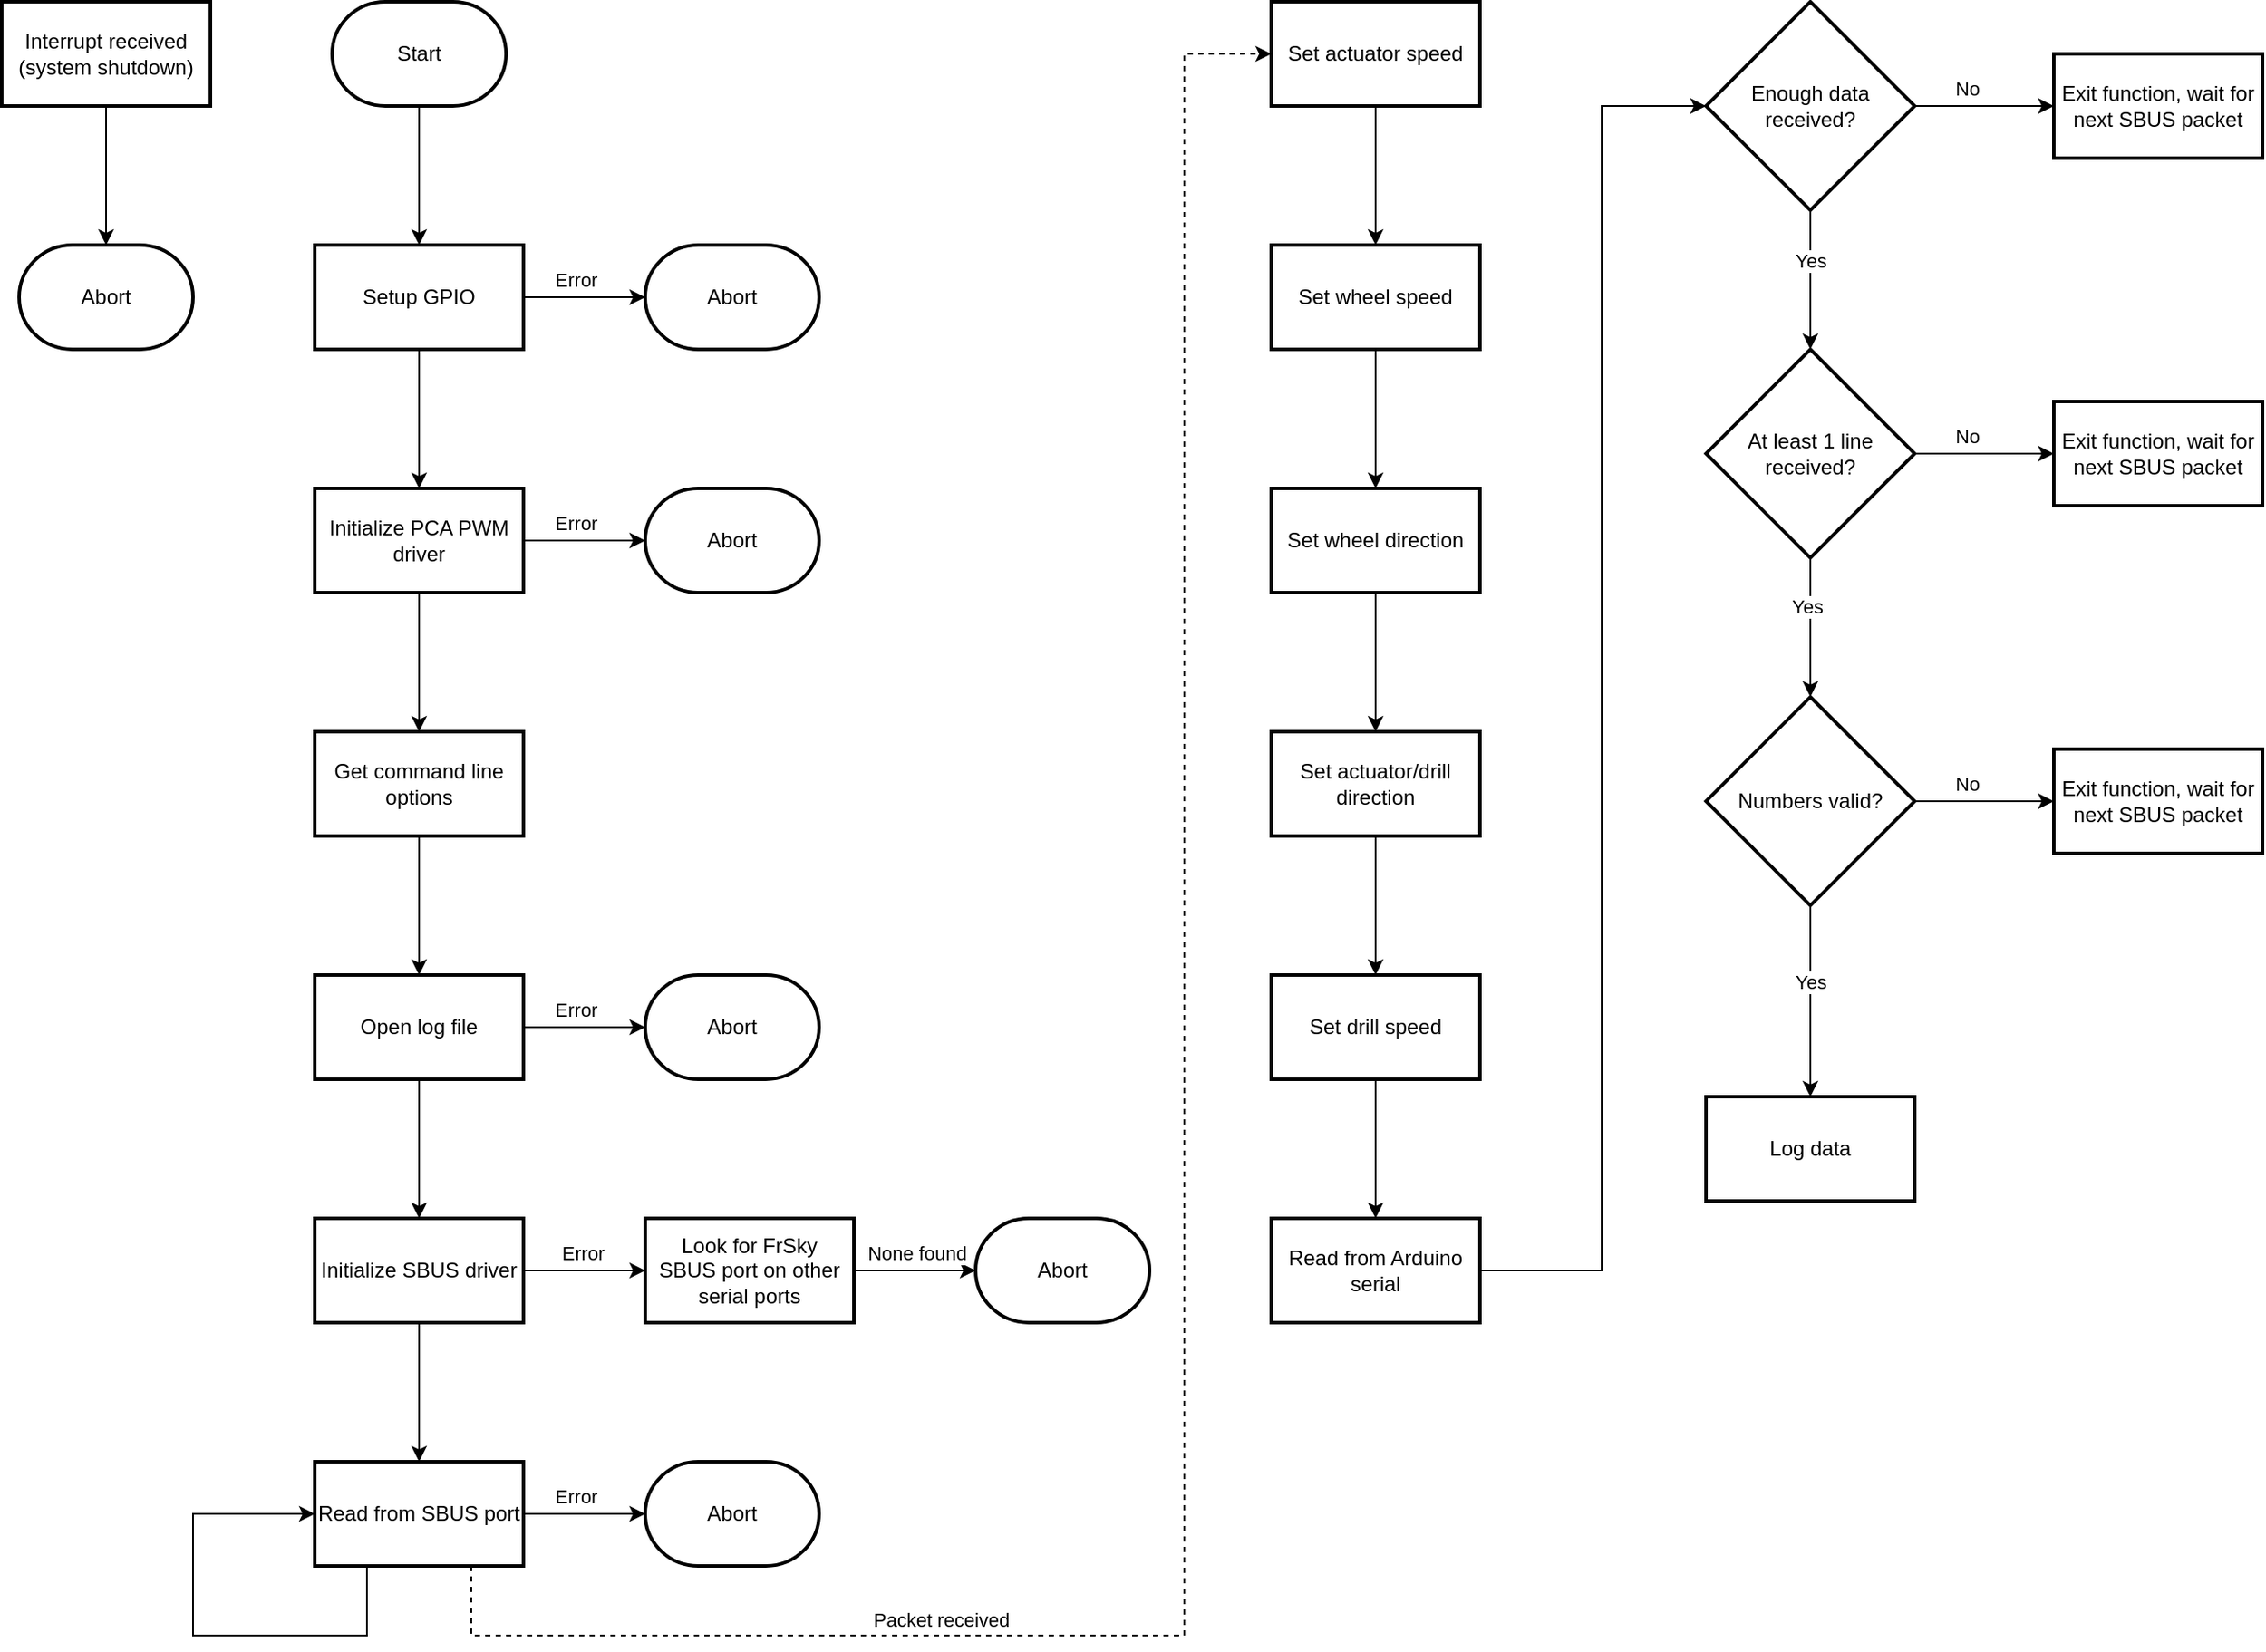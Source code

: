 <mxfile version="14.5.1" type="github">
  <diagram id="C5RBs43oDa-KdzZeNtuy" name="Page-1">
    <mxGraphModel dx="1576" dy="977" grid="0" gridSize="10" guides="1" tooltips="1" connect="1" arrows="1" fold="1" page="0" pageScale="1" pageWidth="827" pageHeight="1169" math="0" shadow="0">
      <root>
        <mxCell id="WIyWlLk6GJQsqaUBKTNV-0" />
        <mxCell id="WIyWlLk6GJQsqaUBKTNV-1" parent="WIyWlLk6GJQsqaUBKTNV-0" />
        <mxCell id="wYmPSbE5QTE6Oiyz23wc-6" value="" style="edgeStyle=orthogonalEdgeStyle;rounded=0;orthogonalLoop=1;jettySize=auto;html=1;" edge="1" parent="WIyWlLk6GJQsqaUBKTNV-1" source="wYmPSbE5QTE6Oiyz23wc-2" target="wYmPSbE5QTE6Oiyz23wc-5">
          <mxGeometry relative="1" as="geometry" />
        </mxCell>
        <mxCell id="wYmPSbE5QTE6Oiyz23wc-2" value="Start" style="strokeWidth=2;html=1;shape=mxgraph.flowchart.terminator;whiteSpace=wrap;" vertex="1" parent="WIyWlLk6GJQsqaUBKTNV-1">
          <mxGeometry x="200" y="120" width="100" height="60" as="geometry" />
        </mxCell>
        <mxCell id="wYmPSbE5QTE6Oiyz23wc-10" value="" style="edgeStyle=orthogonalEdgeStyle;rounded=0;orthogonalLoop=1;jettySize=auto;html=1;" edge="1" parent="WIyWlLk6GJQsqaUBKTNV-1" source="wYmPSbE5QTE6Oiyz23wc-5" target="wYmPSbE5QTE6Oiyz23wc-9">
          <mxGeometry relative="1" as="geometry" />
        </mxCell>
        <mxCell id="wYmPSbE5QTE6Oiyz23wc-11" value="Error" style="edgeLabel;html=1;align=center;verticalAlign=middle;resizable=0;points=[];" vertex="1" connectable="0" parent="wYmPSbE5QTE6Oiyz23wc-10">
          <mxGeometry x="0.327" y="-1" relative="1" as="geometry">
            <mxPoint x="-16.29" y="-11" as="offset" />
          </mxGeometry>
        </mxCell>
        <mxCell id="wYmPSbE5QTE6Oiyz23wc-13" value="" style="edgeStyle=orthogonalEdgeStyle;rounded=0;orthogonalLoop=1;jettySize=auto;html=1;" edge="1" parent="WIyWlLk6GJQsqaUBKTNV-1" source="wYmPSbE5QTE6Oiyz23wc-5" target="wYmPSbE5QTE6Oiyz23wc-12">
          <mxGeometry relative="1" as="geometry" />
        </mxCell>
        <mxCell id="wYmPSbE5QTE6Oiyz23wc-5" value="Setup GPIO" style="whiteSpace=wrap;html=1;strokeWidth=2;" vertex="1" parent="WIyWlLk6GJQsqaUBKTNV-1">
          <mxGeometry x="190" y="260" width="120" height="60" as="geometry" />
        </mxCell>
        <mxCell id="wYmPSbE5QTE6Oiyz23wc-9" value="Abort" style="strokeWidth=2;html=1;shape=mxgraph.flowchart.terminator;whiteSpace=wrap;" vertex="1" parent="WIyWlLk6GJQsqaUBKTNV-1">
          <mxGeometry x="380" y="260" width="100" height="60" as="geometry" />
        </mxCell>
        <mxCell id="wYmPSbE5QTE6Oiyz23wc-17" value="" style="edgeStyle=orthogonalEdgeStyle;rounded=0;orthogonalLoop=1;jettySize=auto;html=1;" edge="1" parent="WIyWlLk6GJQsqaUBKTNV-1" source="wYmPSbE5QTE6Oiyz23wc-12" target="wYmPSbE5QTE6Oiyz23wc-16">
          <mxGeometry relative="1" as="geometry" />
        </mxCell>
        <mxCell id="wYmPSbE5QTE6Oiyz23wc-18" value="Error" style="edgeLabel;html=1;align=center;verticalAlign=middle;resizable=0;points=[];" vertex="1" connectable="0" parent="wYmPSbE5QTE6Oiyz23wc-17">
          <mxGeometry x="0.245" relative="1" as="geometry">
            <mxPoint x="-13.43" y="-10" as="offset" />
          </mxGeometry>
        </mxCell>
        <mxCell id="wYmPSbE5QTE6Oiyz23wc-20" value="" style="edgeStyle=orthogonalEdgeStyle;rounded=0;orthogonalLoop=1;jettySize=auto;html=1;" edge="1" parent="WIyWlLk6GJQsqaUBKTNV-1" source="wYmPSbE5QTE6Oiyz23wc-12" target="wYmPSbE5QTE6Oiyz23wc-19">
          <mxGeometry relative="1" as="geometry" />
        </mxCell>
        <mxCell id="wYmPSbE5QTE6Oiyz23wc-12" value="Initialize PCA PWM driver" style="whiteSpace=wrap;html=1;strokeWidth=2;" vertex="1" parent="WIyWlLk6GJQsqaUBKTNV-1">
          <mxGeometry x="190" y="400" width="120" height="60" as="geometry" />
        </mxCell>
        <mxCell id="wYmPSbE5QTE6Oiyz23wc-16" value="Abort" style="strokeWidth=2;html=1;shape=mxgraph.flowchart.terminator;whiteSpace=wrap;" vertex="1" parent="WIyWlLk6GJQsqaUBKTNV-1">
          <mxGeometry x="380" y="400" width="100" height="60" as="geometry" />
        </mxCell>
        <mxCell id="wYmPSbE5QTE6Oiyz23wc-22" value="" style="edgeStyle=orthogonalEdgeStyle;rounded=0;orthogonalLoop=1;jettySize=auto;html=1;" edge="1" parent="WIyWlLk6GJQsqaUBKTNV-1" source="wYmPSbE5QTE6Oiyz23wc-19" target="wYmPSbE5QTE6Oiyz23wc-21">
          <mxGeometry relative="1" as="geometry" />
        </mxCell>
        <mxCell id="wYmPSbE5QTE6Oiyz23wc-19" value="Get command line options" style="whiteSpace=wrap;html=1;strokeWidth=2;" vertex="1" parent="WIyWlLk6GJQsqaUBKTNV-1">
          <mxGeometry x="190" y="540" width="120" height="60" as="geometry" />
        </mxCell>
        <mxCell id="wYmPSbE5QTE6Oiyz23wc-24" value="" style="edgeStyle=orthogonalEdgeStyle;rounded=0;orthogonalLoop=1;jettySize=auto;html=1;" edge="1" parent="WIyWlLk6GJQsqaUBKTNV-1" source="wYmPSbE5QTE6Oiyz23wc-21" target="wYmPSbE5QTE6Oiyz23wc-23">
          <mxGeometry relative="1" as="geometry" />
        </mxCell>
        <mxCell id="wYmPSbE5QTE6Oiyz23wc-25" value="Error" style="edgeLabel;html=1;align=center;verticalAlign=middle;resizable=0;points=[];" vertex="1" connectable="0" parent="wYmPSbE5QTE6Oiyz23wc-24">
          <mxGeometry x="0.327" relative="1" as="geometry">
            <mxPoint x="-16.29" y="-10" as="offset" />
          </mxGeometry>
        </mxCell>
        <mxCell id="wYmPSbE5QTE6Oiyz23wc-27" value="" style="edgeStyle=orthogonalEdgeStyle;rounded=0;orthogonalLoop=1;jettySize=auto;html=1;" edge="1" parent="WIyWlLk6GJQsqaUBKTNV-1" source="wYmPSbE5QTE6Oiyz23wc-21" target="wYmPSbE5QTE6Oiyz23wc-26">
          <mxGeometry relative="1" as="geometry" />
        </mxCell>
        <mxCell id="wYmPSbE5QTE6Oiyz23wc-21" value="Open log file" style="whiteSpace=wrap;html=1;strokeWidth=2;" vertex="1" parent="WIyWlLk6GJQsqaUBKTNV-1">
          <mxGeometry x="190" y="680" width="120" height="60" as="geometry" />
        </mxCell>
        <mxCell id="wYmPSbE5QTE6Oiyz23wc-23" value="Abort" style="strokeWidth=2;html=1;shape=mxgraph.flowchart.terminator;whiteSpace=wrap;" vertex="1" parent="WIyWlLk6GJQsqaUBKTNV-1">
          <mxGeometry x="380" y="680" width="100" height="60" as="geometry" />
        </mxCell>
        <mxCell id="wYmPSbE5QTE6Oiyz23wc-30" value="" style="edgeStyle=orthogonalEdgeStyle;rounded=0;orthogonalLoop=1;jettySize=auto;html=1;entryX=0;entryY=0.5;entryDx=0;entryDy=0;" edge="1" parent="WIyWlLk6GJQsqaUBKTNV-1" source="wYmPSbE5QTE6Oiyz23wc-26" target="wYmPSbE5QTE6Oiyz23wc-35">
          <mxGeometry relative="1" as="geometry">
            <mxPoint x="380" y="850" as="targetPoint" />
          </mxGeometry>
        </mxCell>
        <mxCell id="wYmPSbE5QTE6Oiyz23wc-31" value="Error" style="edgeLabel;html=1;align=center;verticalAlign=middle;resizable=0;points=[];" vertex="1" connectable="0" parent="wYmPSbE5QTE6Oiyz23wc-30">
          <mxGeometry x="-0.247" y="1" relative="1" as="geometry">
            <mxPoint x="7.24" y="-9" as="offset" />
          </mxGeometry>
        </mxCell>
        <mxCell id="wYmPSbE5QTE6Oiyz23wc-37" value="" style="edgeStyle=orthogonalEdgeStyle;rounded=0;orthogonalLoop=1;jettySize=auto;html=1;" edge="1" parent="WIyWlLk6GJQsqaUBKTNV-1" source="wYmPSbE5QTE6Oiyz23wc-26" target="wYmPSbE5QTE6Oiyz23wc-36">
          <mxGeometry relative="1" as="geometry" />
        </mxCell>
        <mxCell id="wYmPSbE5QTE6Oiyz23wc-26" value="Initialize SBUS driver" style="whiteSpace=wrap;html=1;strokeWidth=2;" vertex="1" parent="WIyWlLk6GJQsqaUBKTNV-1">
          <mxGeometry x="190" y="820" width="120" height="60" as="geometry" />
        </mxCell>
        <mxCell id="wYmPSbE5QTE6Oiyz23wc-28" value="Abort" style="strokeWidth=2;html=1;shape=mxgraph.flowchart.terminator;whiteSpace=wrap;" vertex="1" parent="WIyWlLk6GJQsqaUBKTNV-1">
          <mxGeometry x="570" y="820" width="100" height="60" as="geometry" />
        </mxCell>
        <mxCell id="wYmPSbE5QTE6Oiyz23wc-32" value="" style="edgeStyle=orthogonalEdgeStyle;rounded=0;orthogonalLoop=1;jettySize=auto;html=1;exitX=1;exitY=0.5;exitDx=0;exitDy=0;" edge="1" parent="WIyWlLk6GJQsqaUBKTNV-1" source="wYmPSbE5QTE6Oiyz23wc-35" target="wYmPSbE5QTE6Oiyz23wc-28">
          <mxGeometry relative="1" as="geometry">
            <mxPoint x="500" y="850" as="sourcePoint" />
          </mxGeometry>
        </mxCell>
        <mxCell id="wYmPSbE5QTE6Oiyz23wc-33" value="None found" style="edgeLabel;html=1;align=center;verticalAlign=middle;resizable=0;points=[];" vertex="1" connectable="0" parent="wYmPSbE5QTE6Oiyz23wc-32">
          <mxGeometry x="-0.228" y="1" relative="1" as="geometry">
            <mxPoint x="8.97" y="-9" as="offset" />
          </mxGeometry>
        </mxCell>
        <mxCell id="wYmPSbE5QTE6Oiyz23wc-35" value="&lt;div&gt;Look for FrSky &lt;br&gt;&lt;/div&gt;&lt;div&gt;SBUS port on other serial ports&lt;/div&gt;" style="whiteSpace=wrap;html=1;strokeWidth=2;" vertex="1" parent="WIyWlLk6GJQsqaUBKTNV-1">
          <mxGeometry x="380" y="820" width="120" height="60" as="geometry" />
        </mxCell>
        <mxCell id="wYmPSbE5QTE6Oiyz23wc-44" value="" style="edgeStyle=orthogonalEdgeStyle;rounded=0;orthogonalLoop=1;jettySize=auto;html=1;dashed=1;exitX=0.75;exitY=1;exitDx=0;exitDy=0;" edge="1" parent="WIyWlLk6GJQsqaUBKTNV-1" source="wYmPSbE5QTE6Oiyz23wc-36" target="wYmPSbE5QTE6Oiyz23wc-43">
          <mxGeometry relative="1" as="geometry">
            <Array as="points">
              <mxPoint x="280" y="1060" />
              <mxPoint x="690" y="1060" />
              <mxPoint x="690" y="150" />
            </Array>
          </mxGeometry>
        </mxCell>
        <mxCell id="wYmPSbE5QTE6Oiyz23wc-51" value="Packet received" style="edgeLabel;html=1;align=center;verticalAlign=middle;resizable=0;points=[];" vertex="1" connectable="0" parent="wYmPSbE5QTE6Oiyz23wc-44">
          <mxGeometry x="-0.344" relative="1" as="geometry">
            <mxPoint x="-140" y="2.86" as="offset" />
          </mxGeometry>
        </mxCell>
        <mxCell id="wYmPSbE5QTE6Oiyz23wc-46" value="" style="edgeStyle=orthogonalEdgeStyle;rounded=0;orthogonalLoop=1;jettySize=auto;html=1;" edge="1" parent="WIyWlLk6GJQsqaUBKTNV-1" source="wYmPSbE5QTE6Oiyz23wc-36" target="wYmPSbE5QTE6Oiyz23wc-45">
          <mxGeometry relative="1" as="geometry" />
        </mxCell>
        <mxCell id="wYmPSbE5QTE6Oiyz23wc-47" value="Error" style="edgeLabel;html=1;align=center;verticalAlign=middle;resizable=0;points=[];" vertex="1" connectable="0" parent="wYmPSbE5QTE6Oiyz23wc-46">
          <mxGeometry x="-0.266" y="-1" relative="1" as="geometry">
            <mxPoint x="4.48" y="-11" as="offset" />
          </mxGeometry>
        </mxCell>
        <mxCell id="wYmPSbE5QTE6Oiyz23wc-36" value="Read from SBUS port" style="whiteSpace=wrap;html=1;strokeWidth=2;" vertex="1" parent="WIyWlLk6GJQsqaUBKTNV-1">
          <mxGeometry x="190" y="960" width="120" height="60" as="geometry" />
        </mxCell>
        <mxCell id="wYmPSbE5QTE6Oiyz23wc-53" value="" style="edgeStyle=orthogonalEdgeStyle;rounded=0;orthogonalLoop=1;jettySize=auto;html=1;" edge="1" parent="WIyWlLk6GJQsqaUBKTNV-1" source="wYmPSbE5QTE6Oiyz23wc-43" target="wYmPSbE5QTE6Oiyz23wc-52">
          <mxGeometry relative="1" as="geometry" />
        </mxCell>
        <mxCell id="wYmPSbE5QTE6Oiyz23wc-43" value="Set actuator speed" style="whiteSpace=wrap;html=1;strokeWidth=2;" vertex="1" parent="WIyWlLk6GJQsqaUBKTNV-1">
          <mxGeometry x="740" y="120" width="120" height="60" as="geometry" />
        </mxCell>
        <mxCell id="wYmPSbE5QTE6Oiyz23wc-45" value="Abort" style="strokeWidth=2;html=1;shape=mxgraph.flowchart.terminator;whiteSpace=wrap;" vertex="1" parent="WIyWlLk6GJQsqaUBKTNV-1">
          <mxGeometry x="380" y="960" width="100" height="60" as="geometry" />
        </mxCell>
        <mxCell id="wYmPSbE5QTE6Oiyz23wc-50" style="edgeStyle=orthogonalEdgeStyle;rounded=0;orthogonalLoop=1;jettySize=auto;html=1;exitX=0.25;exitY=1;exitDx=0;exitDy=0;entryX=0;entryY=0.5;entryDx=0;entryDy=0;" edge="1" parent="WIyWlLk6GJQsqaUBKTNV-1" source="wYmPSbE5QTE6Oiyz23wc-36" target="wYmPSbE5QTE6Oiyz23wc-36">
          <mxGeometry relative="1" as="geometry">
            <Array as="points">
              <mxPoint x="220" y="1060" />
              <mxPoint x="120" y="1060" />
              <mxPoint x="120" y="990" />
            </Array>
          </mxGeometry>
        </mxCell>
        <mxCell id="wYmPSbE5QTE6Oiyz23wc-55" value="" style="edgeStyle=orthogonalEdgeStyle;rounded=0;orthogonalLoop=1;jettySize=auto;html=1;" edge="1" parent="WIyWlLk6GJQsqaUBKTNV-1" source="wYmPSbE5QTE6Oiyz23wc-52" target="wYmPSbE5QTE6Oiyz23wc-54">
          <mxGeometry relative="1" as="geometry" />
        </mxCell>
        <mxCell id="wYmPSbE5QTE6Oiyz23wc-52" value="Set wheel speed" style="whiteSpace=wrap;html=1;strokeWidth=2;" vertex="1" parent="WIyWlLk6GJQsqaUBKTNV-1">
          <mxGeometry x="740" y="260" width="120" height="60" as="geometry" />
        </mxCell>
        <mxCell id="wYmPSbE5QTE6Oiyz23wc-57" value="" style="edgeStyle=orthogonalEdgeStyle;rounded=0;orthogonalLoop=1;jettySize=auto;html=1;" edge="1" parent="WIyWlLk6GJQsqaUBKTNV-1" source="wYmPSbE5QTE6Oiyz23wc-54" target="wYmPSbE5QTE6Oiyz23wc-56">
          <mxGeometry relative="1" as="geometry" />
        </mxCell>
        <mxCell id="wYmPSbE5QTE6Oiyz23wc-54" value="Set wheel direction" style="whiteSpace=wrap;html=1;strokeWidth=2;" vertex="1" parent="WIyWlLk6GJQsqaUBKTNV-1">
          <mxGeometry x="740" y="400" width="120" height="60" as="geometry" />
        </mxCell>
        <mxCell id="wYmPSbE5QTE6Oiyz23wc-59" value="" style="edgeStyle=orthogonalEdgeStyle;rounded=0;orthogonalLoop=1;jettySize=auto;html=1;" edge="1" parent="WIyWlLk6GJQsqaUBKTNV-1" source="wYmPSbE5QTE6Oiyz23wc-56" target="wYmPSbE5QTE6Oiyz23wc-58">
          <mxGeometry relative="1" as="geometry" />
        </mxCell>
        <mxCell id="wYmPSbE5QTE6Oiyz23wc-56" value="Set actuator/drill direction" style="whiteSpace=wrap;html=1;strokeWidth=2;" vertex="1" parent="WIyWlLk6GJQsqaUBKTNV-1">
          <mxGeometry x="740" y="540" width="120" height="60" as="geometry" />
        </mxCell>
        <mxCell id="wYmPSbE5QTE6Oiyz23wc-64" value="" style="edgeStyle=orthogonalEdgeStyle;rounded=0;orthogonalLoop=1;jettySize=auto;html=1;" edge="1" parent="WIyWlLk6GJQsqaUBKTNV-1" source="wYmPSbE5QTE6Oiyz23wc-58" target="wYmPSbE5QTE6Oiyz23wc-63">
          <mxGeometry relative="1" as="geometry" />
        </mxCell>
        <mxCell id="wYmPSbE5QTE6Oiyz23wc-58" value="Set drill speed" style="whiteSpace=wrap;html=1;strokeWidth=2;" vertex="1" parent="WIyWlLk6GJQsqaUBKTNV-1">
          <mxGeometry x="740" y="680" width="120" height="60" as="geometry" />
        </mxCell>
        <mxCell id="wYmPSbE5QTE6Oiyz23wc-62" value="" style="edgeStyle=orthogonalEdgeStyle;rounded=0;orthogonalLoop=1;jettySize=auto;html=1;" edge="1" parent="WIyWlLk6GJQsqaUBKTNV-1" source="wYmPSbE5QTE6Oiyz23wc-60" target="wYmPSbE5QTE6Oiyz23wc-61">
          <mxGeometry relative="1" as="geometry" />
        </mxCell>
        <mxCell id="wYmPSbE5QTE6Oiyz23wc-60" value="Interrupt received (system shutdown)" style="whiteSpace=wrap;html=1;strokeWidth=2;" vertex="1" parent="WIyWlLk6GJQsqaUBKTNV-1">
          <mxGeometry x="10" y="120" width="120" height="60" as="geometry" />
        </mxCell>
        <mxCell id="wYmPSbE5QTE6Oiyz23wc-61" value="Abort" style="strokeWidth=2;html=1;shape=mxgraph.flowchart.terminator;whiteSpace=wrap;" vertex="1" parent="WIyWlLk6GJQsqaUBKTNV-1">
          <mxGeometry x="20" y="260" width="100" height="60" as="geometry" />
        </mxCell>
        <mxCell id="wYmPSbE5QTE6Oiyz23wc-66" value="" style="edgeStyle=orthogonalEdgeStyle;rounded=0;orthogonalLoop=1;jettySize=auto;html=1;" edge="1" parent="WIyWlLk6GJQsqaUBKTNV-1" source="wYmPSbE5QTE6Oiyz23wc-63" target="wYmPSbE5QTE6Oiyz23wc-65">
          <mxGeometry relative="1" as="geometry">
            <Array as="points">
              <mxPoint x="930" y="850" />
              <mxPoint x="930" y="180" />
            </Array>
          </mxGeometry>
        </mxCell>
        <mxCell id="wYmPSbE5QTE6Oiyz23wc-63" value="Read from Arduino serial" style="whiteSpace=wrap;html=1;strokeWidth=2;" vertex="1" parent="WIyWlLk6GJQsqaUBKTNV-1">
          <mxGeometry x="740" y="820" width="120" height="60" as="geometry" />
        </mxCell>
        <mxCell id="wYmPSbE5QTE6Oiyz23wc-68" value="" style="edgeStyle=orthogonalEdgeStyle;rounded=0;orthogonalLoop=1;jettySize=auto;html=1;" edge="1" parent="WIyWlLk6GJQsqaUBKTNV-1" source="wYmPSbE5QTE6Oiyz23wc-65" target="wYmPSbE5QTE6Oiyz23wc-67">
          <mxGeometry relative="1" as="geometry" />
        </mxCell>
        <mxCell id="wYmPSbE5QTE6Oiyz23wc-69" value="No" style="edgeLabel;html=1;align=center;verticalAlign=middle;resizable=0;points=[];" vertex="1" connectable="0" parent="wYmPSbE5QTE6Oiyz23wc-68">
          <mxGeometry x="-0.25" y="2" relative="1" as="geometry">
            <mxPoint y="-8" as="offset" />
          </mxGeometry>
        </mxCell>
        <mxCell id="wYmPSbE5QTE6Oiyz23wc-71" value="" style="edgeStyle=orthogonalEdgeStyle;rounded=0;orthogonalLoop=1;jettySize=auto;html=1;" edge="1" parent="WIyWlLk6GJQsqaUBKTNV-1" source="wYmPSbE5QTE6Oiyz23wc-65" target="wYmPSbE5QTE6Oiyz23wc-70">
          <mxGeometry relative="1" as="geometry" />
        </mxCell>
        <mxCell id="wYmPSbE5QTE6Oiyz23wc-84" value="Yes" style="edgeLabel;html=1;align=center;verticalAlign=middle;resizable=0;points=[];" vertex="1" connectable="0" parent="wYmPSbE5QTE6Oiyz23wc-71">
          <mxGeometry x="-0.275" relative="1" as="geometry">
            <mxPoint as="offset" />
          </mxGeometry>
        </mxCell>
        <mxCell id="wYmPSbE5QTE6Oiyz23wc-65" value="Enough data received?" style="rhombus;whiteSpace=wrap;html=1;strokeWidth=2;" vertex="1" parent="WIyWlLk6GJQsqaUBKTNV-1">
          <mxGeometry x="990" y="120" width="120" height="120" as="geometry" />
        </mxCell>
        <mxCell id="wYmPSbE5QTE6Oiyz23wc-67" value="Exit function, wait for next SBUS packet" style="whiteSpace=wrap;html=1;strokeWidth=2;" vertex="1" parent="WIyWlLk6GJQsqaUBKTNV-1">
          <mxGeometry x="1190" y="150" width="120" height="60" as="geometry" />
        </mxCell>
        <mxCell id="wYmPSbE5QTE6Oiyz23wc-76" value="" style="edgeStyle=orthogonalEdgeStyle;rounded=0;orthogonalLoop=1;jettySize=auto;html=1;" edge="1" parent="WIyWlLk6GJQsqaUBKTNV-1" source="wYmPSbE5QTE6Oiyz23wc-70" target="wYmPSbE5QTE6Oiyz23wc-75">
          <mxGeometry relative="1" as="geometry" />
        </mxCell>
        <mxCell id="wYmPSbE5QTE6Oiyz23wc-83" value="Yes" style="edgeLabel;html=1;align=center;verticalAlign=middle;resizable=0;points=[];" vertex="1" connectable="0" parent="wYmPSbE5QTE6Oiyz23wc-76">
          <mxGeometry x="-0.304" y="-2" relative="1" as="geometry">
            <mxPoint as="offset" />
          </mxGeometry>
        </mxCell>
        <mxCell id="wYmPSbE5QTE6Oiyz23wc-70" value="At least 1 line received?" style="rhombus;whiteSpace=wrap;html=1;strokeWidth=2;" vertex="1" parent="WIyWlLk6GJQsqaUBKTNV-1">
          <mxGeometry x="990" y="320" width="120" height="120" as="geometry" />
        </mxCell>
        <mxCell id="wYmPSbE5QTE6Oiyz23wc-72" value="" style="edgeStyle=orthogonalEdgeStyle;rounded=0;orthogonalLoop=1;jettySize=auto;html=1;exitX=1;exitY=0.5;exitDx=0;exitDy=0;" edge="1" parent="WIyWlLk6GJQsqaUBKTNV-1" target="wYmPSbE5QTE6Oiyz23wc-74" source="wYmPSbE5QTE6Oiyz23wc-70">
          <mxGeometry relative="1" as="geometry">
            <mxPoint x="1114" y="350" as="sourcePoint" />
          </mxGeometry>
        </mxCell>
        <mxCell id="wYmPSbE5QTE6Oiyz23wc-73" value="No" style="edgeLabel;html=1;align=center;verticalAlign=middle;resizable=0;points=[];" vertex="1" connectable="0" parent="wYmPSbE5QTE6Oiyz23wc-72">
          <mxGeometry x="-0.25" y="2" relative="1" as="geometry">
            <mxPoint y="-8" as="offset" />
          </mxGeometry>
        </mxCell>
        <mxCell id="wYmPSbE5QTE6Oiyz23wc-74" value="Exit function, wait for next SBUS packet" style="whiteSpace=wrap;html=1;strokeWidth=2;" vertex="1" parent="WIyWlLk6GJQsqaUBKTNV-1">
          <mxGeometry x="1190" y="350" width="120" height="60" as="geometry" />
        </mxCell>
        <mxCell id="wYmPSbE5QTE6Oiyz23wc-81" value="" style="edgeStyle=orthogonalEdgeStyle;rounded=0;orthogonalLoop=1;jettySize=auto;html=1;" edge="1" parent="WIyWlLk6GJQsqaUBKTNV-1" source="wYmPSbE5QTE6Oiyz23wc-75" target="wYmPSbE5QTE6Oiyz23wc-80">
          <mxGeometry relative="1" as="geometry" />
        </mxCell>
        <mxCell id="wYmPSbE5QTE6Oiyz23wc-82" value="Yes" style="edgeLabel;html=1;align=center;verticalAlign=middle;resizable=0;points=[];" vertex="1" connectable="0" parent="wYmPSbE5QTE6Oiyz23wc-81">
          <mxGeometry x="-0.213" relative="1" as="geometry">
            <mxPoint as="offset" />
          </mxGeometry>
        </mxCell>
        <mxCell id="wYmPSbE5QTE6Oiyz23wc-75" value="Numbers valid?" style="rhombus;whiteSpace=wrap;html=1;strokeWidth=2;" vertex="1" parent="WIyWlLk6GJQsqaUBKTNV-1">
          <mxGeometry x="990" y="520" width="120" height="120" as="geometry" />
        </mxCell>
        <mxCell id="wYmPSbE5QTE6Oiyz23wc-77" value="" style="edgeStyle=orthogonalEdgeStyle;rounded=0;orthogonalLoop=1;jettySize=auto;html=1;exitX=1;exitY=0.5;exitDx=0;exitDy=0;" edge="1" parent="WIyWlLk6GJQsqaUBKTNV-1" target="wYmPSbE5QTE6Oiyz23wc-79" source="wYmPSbE5QTE6Oiyz23wc-75">
          <mxGeometry relative="1" as="geometry">
            <mxPoint x="1130" y="500" as="sourcePoint" />
          </mxGeometry>
        </mxCell>
        <mxCell id="wYmPSbE5QTE6Oiyz23wc-78" value="No" style="edgeLabel;html=1;align=center;verticalAlign=middle;resizable=0;points=[];" vertex="1" connectable="0" parent="wYmPSbE5QTE6Oiyz23wc-77">
          <mxGeometry x="-0.25" y="2" relative="1" as="geometry">
            <mxPoint y="-8" as="offset" />
          </mxGeometry>
        </mxCell>
        <mxCell id="wYmPSbE5QTE6Oiyz23wc-79" value="Exit function, wait for next SBUS packet" style="whiteSpace=wrap;html=1;strokeWidth=2;" vertex="1" parent="WIyWlLk6GJQsqaUBKTNV-1">
          <mxGeometry x="1190" y="550" width="120" height="60" as="geometry" />
        </mxCell>
        <mxCell id="wYmPSbE5QTE6Oiyz23wc-80" value="Log data" style="whiteSpace=wrap;html=1;strokeWidth=2;" vertex="1" parent="WIyWlLk6GJQsqaUBKTNV-1">
          <mxGeometry x="990" y="750" width="120" height="60" as="geometry" />
        </mxCell>
      </root>
    </mxGraphModel>
  </diagram>
</mxfile>
